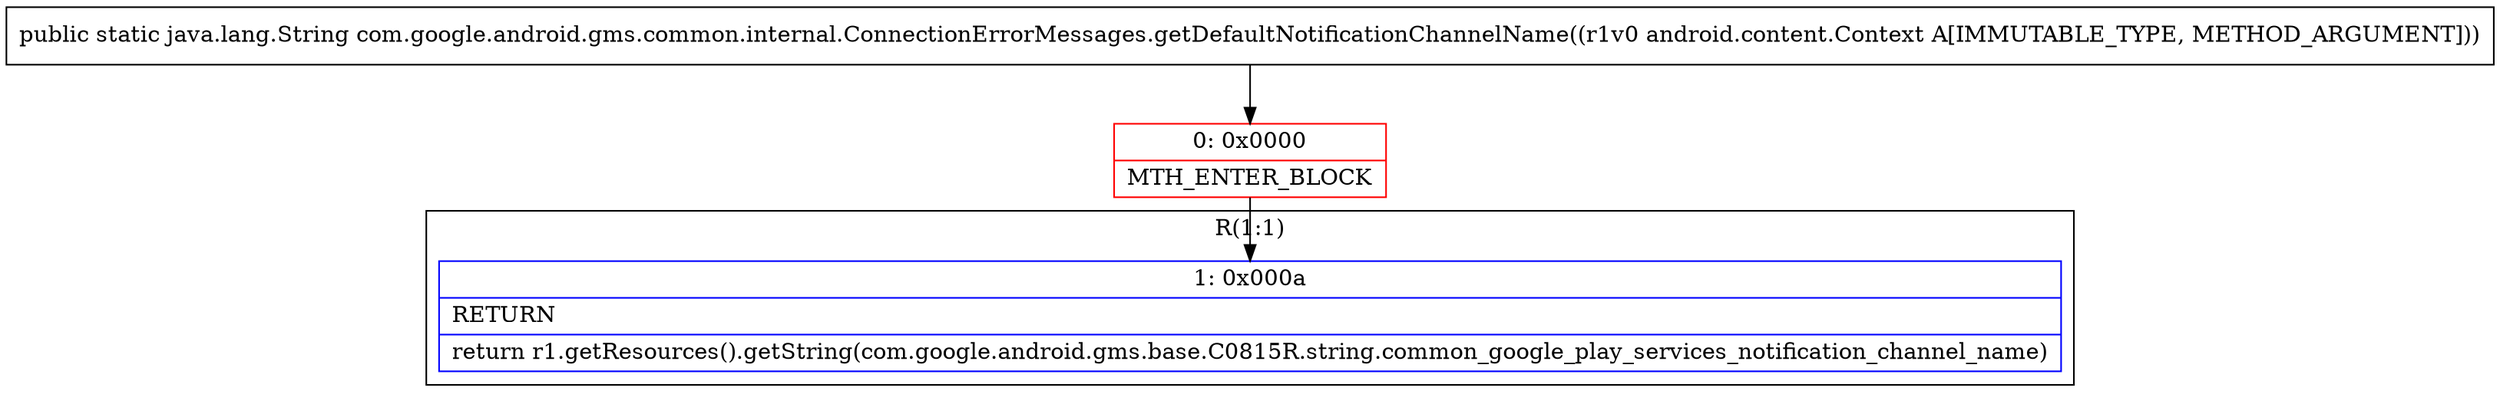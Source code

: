 digraph "CFG forcom.google.android.gms.common.internal.ConnectionErrorMessages.getDefaultNotificationChannelName(Landroid\/content\/Context;)Ljava\/lang\/String;" {
subgraph cluster_Region_1978747126 {
label = "R(1:1)";
node [shape=record,color=blue];
Node_1 [shape=record,label="{1\:\ 0x000a|RETURN\l|return r1.getResources().getString(com.google.android.gms.base.C0815R.string.common_google_play_services_notification_channel_name)\l}"];
}
Node_0 [shape=record,color=red,label="{0\:\ 0x0000|MTH_ENTER_BLOCK\l}"];
MethodNode[shape=record,label="{public static java.lang.String com.google.android.gms.common.internal.ConnectionErrorMessages.getDefaultNotificationChannelName((r1v0 android.content.Context A[IMMUTABLE_TYPE, METHOD_ARGUMENT])) }"];
MethodNode -> Node_0;
Node_0 -> Node_1;
}

